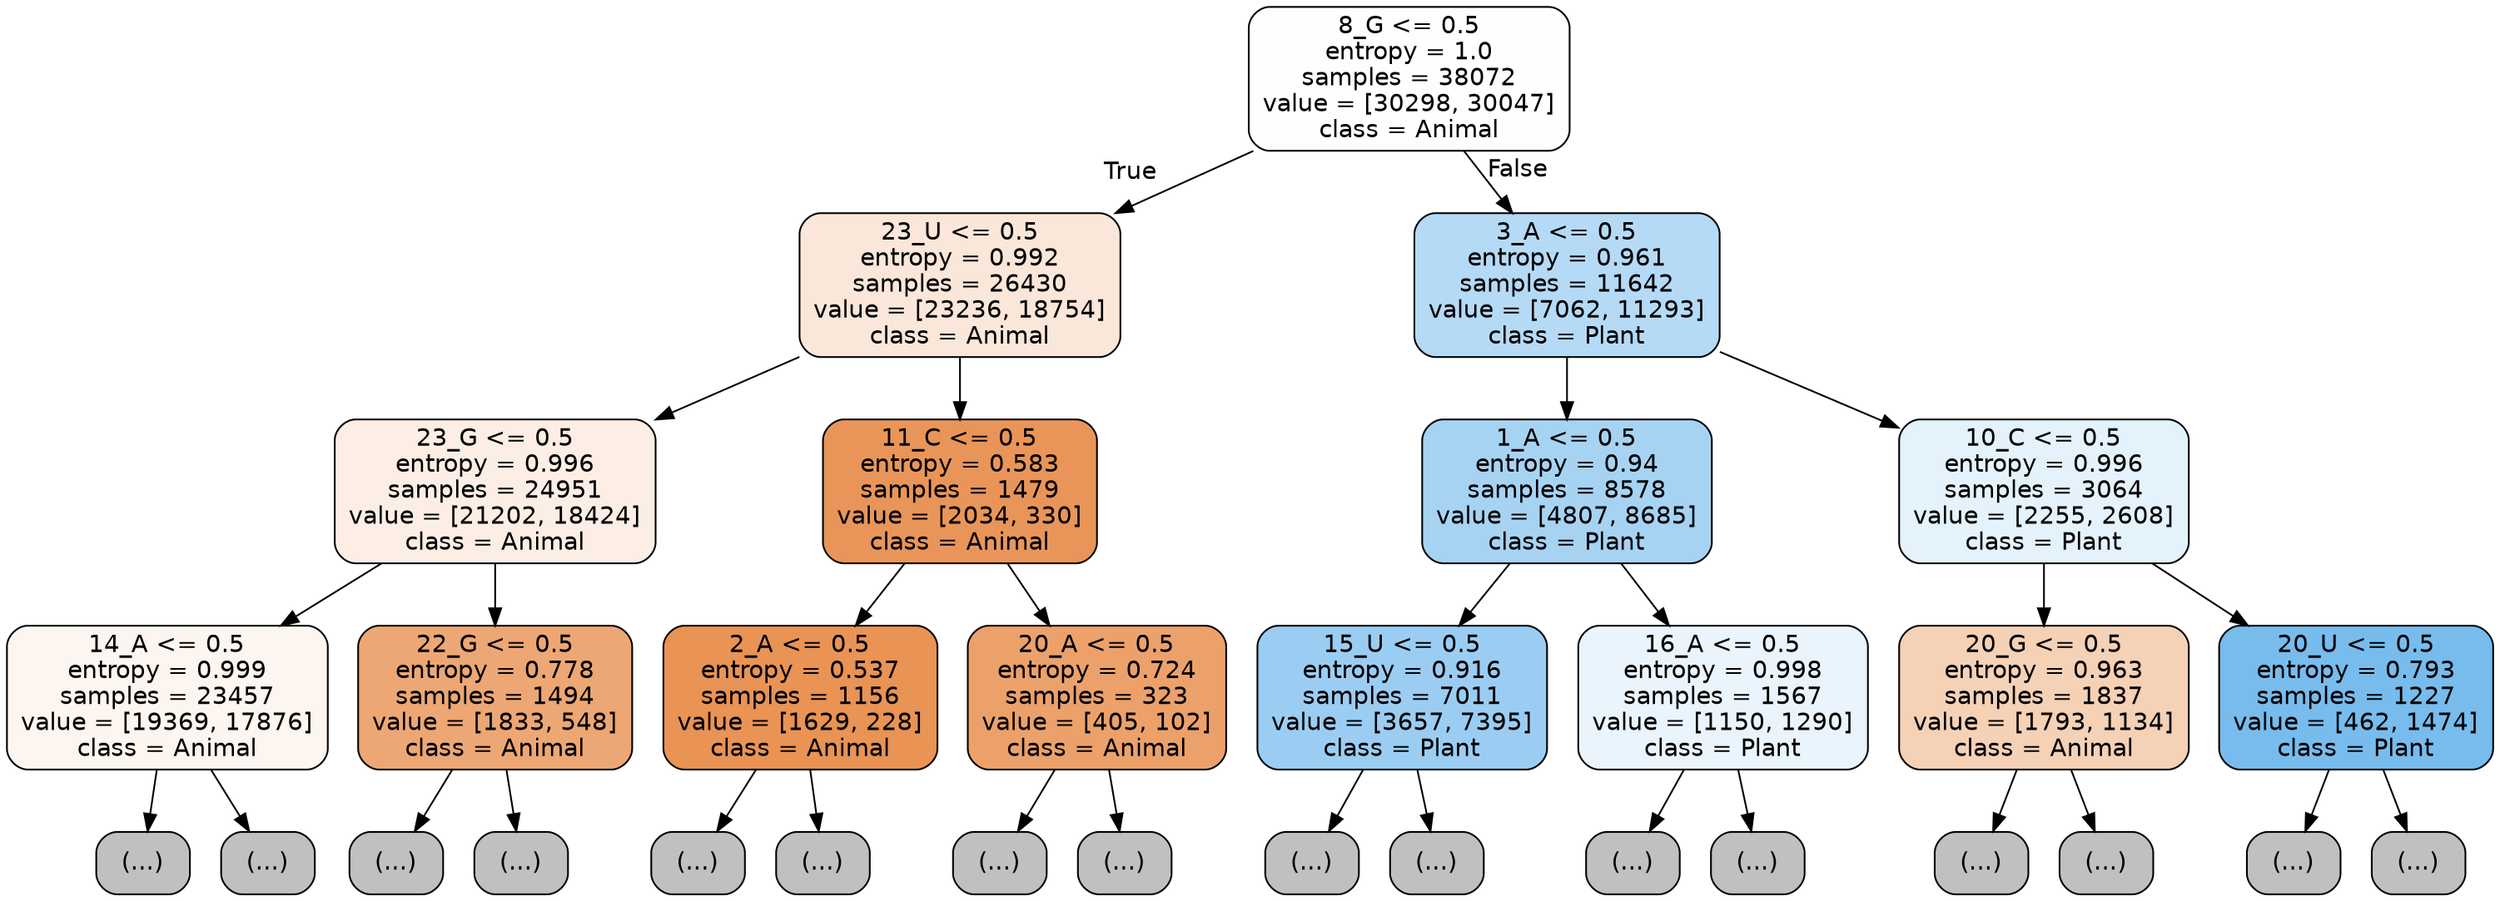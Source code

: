 digraph Tree {
node [shape=box, style="filled, rounded", color="black", fontname="helvetica"] ;
edge [fontname="helvetica"] ;
0 [label="8_G <= 0.5\nentropy = 1.0\nsamples = 38072\nvalue = [30298, 30047]\nclass = Animal", fillcolor="#fffefd"] ;
1 [label="23_U <= 0.5\nentropy = 0.992\nsamples = 26430\nvalue = [23236, 18754]\nclass = Animal", fillcolor="#fae7d9"] ;
0 -> 1 [labeldistance=2.5, labelangle=45, headlabel="True"] ;
2 [label="23_G <= 0.5\nentropy = 0.996\nsamples = 24951\nvalue = [21202, 18424]\nclass = Animal", fillcolor="#fceee5"] ;
1 -> 2 ;
3 [label="14_A <= 0.5\nentropy = 0.999\nsamples = 23457\nvalue = [19369, 17876]\nclass = Animal", fillcolor="#fdf5f0"] ;
2 -> 3 ;
4 [label="(...)", fillcolor="#C0C0C0"] ;
3 -> 4 ;
8317 [label="(...)", fillcolor="#C0C0C0"] ;
3 -> 8317 ;
11076 [label="22_G <= 0.5\nentropy = 0.778\nsamples = 1494\nvalue = [1833, 548]\nclass = Animal", fillcolor="#eda774"] ;
2 -> 11076 ;
11077 [label="(...)", fillcolor="#C0C0C0"] ;
11076 -> 11077 ;
11476 [label="(...)", fillcolor="#C0C0C0"] ;
11076 -> 11476 ;
11621 [label="11_C <= 0.5\nentropy = 0.583\nsamples = 1479\nvalue = [2034, 330]\nclass = Animal", fillcolor="#e99559"] ;
1 -> 11621 ;
11622 [label="2_A <= 0.5\nentropy = 0.537\nsamples = 1156\nvalue = [1629, 228]\nclass = Animal", fillcolor="#e99355"] ;
11621 -> 11622 ;
11623 [label="(...)", fillcolor="#C0C0C0"] ;
11622 -> 11623 ;
11952 [label="(...)", fillcolor="#C0C0C0"] ;
11622 -> 11952 ;
12047 [label="20_A <= 0.5\nentropy = 0.724\nsamples = 323\nvalue = [405, 102]\nclass = Animal", fillcolor="#eca16b"] ;
11621 -> 12047 ;
12048 [label="(...)", fillcolor="#C0C0C0"] ;
12047 -> 12048 ;
12157 [label="(...)", fillcolor="#C0C0C0"] ;
12047 -> 12157 ;
12206 [label="3_A <= 0.5\nentropy = 0.961\nsamples = 11642\nvalue = [7062, 11293]\nclass = Plant", fillcolor="#b5daf5"] ;
0 -> 12206 [labeldistance=2.5, labelangle=-45, headlabel="False"] ;
12207 [label="1_A <= 0.5\nentropy = 0.94\nsamples = 8578\nvalue = [4807, 8685]\nclass = Plant", fillcolor="#a7d3f3"] ;
12206 -> 12207 ;
12208 [label="15_U <= 0.5\nentropy = 0.916\nsamples = 7011\nvalue = [3657, 7395]\nclass = Plant", fillcolor="#9bcdf2"] ;
12207 -> 12208 ;
12209 [label="(...)", fillcolor="#C0C0C0"] ;
12208 -> 12209 ;
14104 [label="(...)", fillcolor="#C0C0C0"] ;
12208 -> 14104 ;
14809 [label="16_A <= 0.5\nentropy = 0.998\nsamples = 1567\nvalue = [1150, 1290]\nclass = Plant", fillcolor="#eaf4fc"] ;
12207 -> 14809 ;
14810 [label="(...)", fillcolor="#C0C0C0"] ;
14809 -> 14810 ;
15403 [label="(...)", fillcolor="#C0C0C0"] ;
14809 -> 15403 ;
15578 [label="10_C <= 0.5\nentropy = 0.996\nsamples = 3064\nvalue = [2255, 2608]\nclass = Plant", fillcolor="#e4f2fb"] ;
12206 -> 15578 ;
15579 [label="20_G <= 0.5\nentropy = 0.963\nsamples = 1837\nvalue = [1793, 1134]\nclass = Animal", fillcolor="#f5d1b6"] ;
15578 -> 15579 ;
15580 [label="(...)", fillcolor="#C0C0C0"] ;
15579 -> 15580 ;
16195 [label="(...)", fillcolor="#C0C0C0"] ;
15579 -> 16195 ;
16448 [label="20_U <= 0.5\nentropy = 0.793\nsamples = 1227\nvalue = [462, 1474]\nclass = Plant", fillcolor="#77bced"] ;
15578 -> 16448 ;
16449 [label="(...)", fillcolor="#C0C0C0"] ;
16448 -> 16449 ;
16612 [label="(...)", fillcolor="#C0C0C0"] ;
16448 -> 16612 ;
}